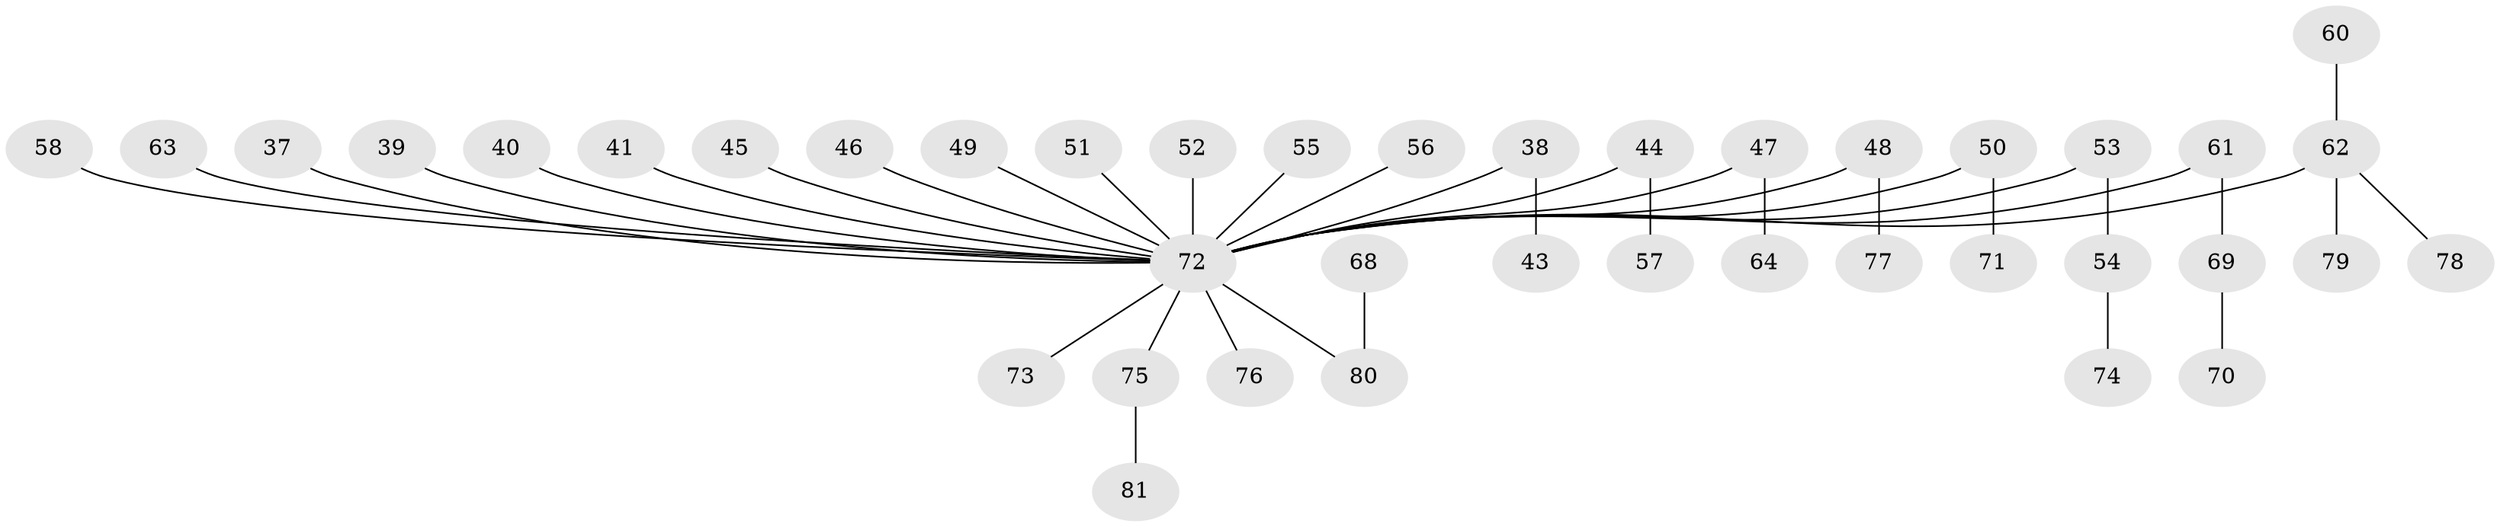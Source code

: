 // original degree distribution, {8: 0.024691358024691357, 4: 0.037037037037037035, 6: 0.012345679012345678, 2: 0.35802469135802467, 3: 0.1111111111111111, 1: 0.4444444444444444, 5: 0.012345679012345678}
// Generated by graph-tools (version 1.1) at 2025/52/03/09/25 04:52:29]
// undirected, 40 vertices, 39 edges
graph export_dot {
graph [start="1"]
  node [color=gray90,style=filled];
  37;
  38;
  39;
  40 [super="+34"];
  41;
  43;
  44;
  45;
  46;
  47;
  48;
  49;
  50;
  51;
  52;
  53;
  54;
  55;
  56;
  57;
  58;
  60;
  61 [super="+21+30"];
  62 [super="+19+24+36"];
  63;
  64;
  68;
  69;
  70;
  71;
  72 [super="+18+26+20+32+11+59+42+14+22+25+28+35"];
  73;
  74;
  75;
  76;
  77;
  78;
  79;
  80 [super="+67"];
  81;
  37 -- 72;
  38 -- 43;
  38 -- 72;
  39 -- 72;
  40 -- 72;
  41 -- 72;
  44 -- 57;
  44 -- 72;
  45 -- 72;
  46 -- 72;
  47 -- 64;
  47 -- 72;
  48 -- 77;
  48 -- 72;
  49 -- 72;
  50 -- 71;
  50 -- 72;
  51 -- 72;
  52 -- 72;
  53 -- 54;
  53 -- 72;
  54 -- 74;
  55 -- 72;
  56 -- 72;
  58 -- 72;
  60 -- 62;
  61 -- 69;
  61 -- 72;
  62 -- 78;
  62 -- 79;
  62 -- 72;
  63 -- 72;
  68 -- 80;
  69 -- 70;
  72 -- 73;
  72 -- 76;
  72 -- 75;
  72 -- 80;
  75 -- 81;
}
